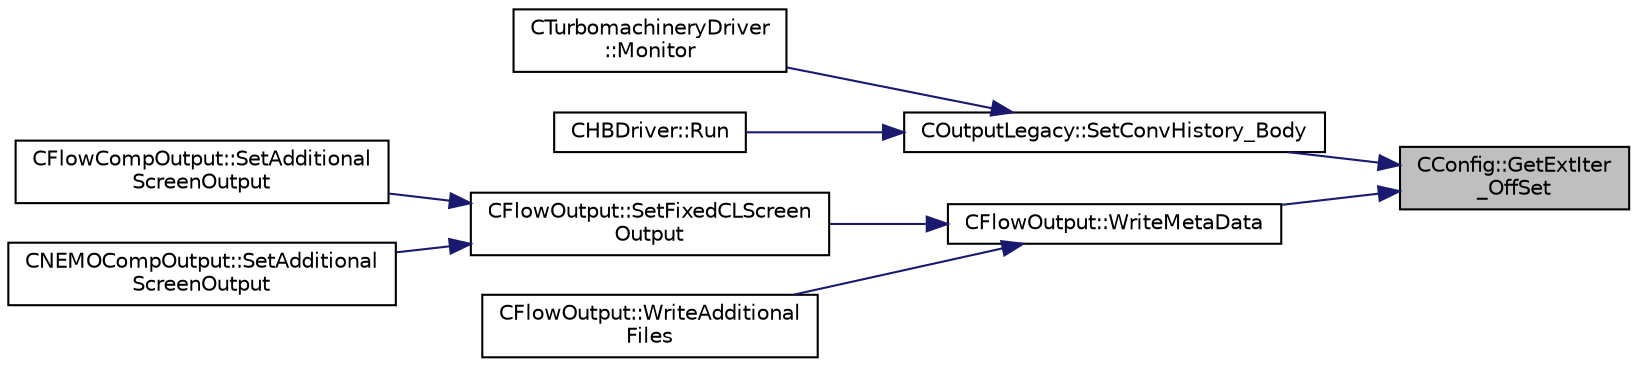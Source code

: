 digraph "CConfig::GetExtIter_OffSet"
{
 // LATEX_PDF_SIZE
  edge [fontname="Helvetica",fontsize="10",labelfontname="Helvetica",labelfontsize="10"];
  node [fontname="Helvetica",fontsize="10",shape=record];
  rankdir="RL";
  Node1 [label="CConfig::GetExtIter\l_OffSet",height=0.2,width=0.4,color="black", fillcolor="grey75", style="filled", fontcolor="black",tooltip="Get the current internal iteration number."];
  Node1 -> Node2 [dir="back",color="midnightblue",fontsize="10",style="solid",fontname="Helvetica"];
  Node2 [label="COutputLegacy::SetConvHistory_Body",height=0.2,width=0.4,color="black", fillcolor="white", style="filled",URL="$classCOutputLegacy.html#a217cc0d778a3828499189a9debee47c6",tooltip="Write the history file and the convergence on the screen for serial computations."];
  Node2 -> Node3 [dir="back",color="midnightblue",fontsize="10",style="solid",fontname="Helvetica"];
  Node3 [label="CTurbomachineryDriver\l::Monitor",height=0.2,width=0.4,color="black", fillcolor="white", style="filled",URL="$classCTurbomachineryDriver.html#a46d71c90157f3116888e41d0789be956",tooltip="Monitor the computation."];
  Node2 -> Node4 [dir="back",color="midnightblue",fontsize="10",style="solid",fontname="Helvetica"];
  Node4 [label="CHBDriver::Run",height=0.2,width=0.4,color="black", fillcolor="white", style="filled",URL="$classCHBDriver.html#a741b28f789c77858055bdea1d5716f21",tooltip="Run a single iteration of a Harmonic Balance problem."];
  Node1 -> Node5 [dir="back",color="midnightblue",fontsize="10",style="solid",fontname="Helvetica"];
  Node5 [label="CFlowOutput::WriteMetaData",height=0.2,width=0.4,color="black", fillcolor="white", style="filled",URL="$classCFlowOutput.html#a24f4c787a51ac3ed909d70bb9a782ba1",tooltip="Write information to meta data file."];
  Node5 -> Node6 [dir="back",color="midnightblue",fontsize="10",style="solid",fontname="Helvetica"];
  Node6 [label="CFlowOutput::SetFixedCLScreen\lOutput",height=0.2,width=0.4,color="black", fillcolor="white", style="filled",URL="$classCFlowOutput.html#a6202e5ad2932ba40ff66d2b51e669e49",tooltip="Write additional output for fixed CL mode."];
  Node6 -> Node7 [dir="back",color="midnightblue",fontsize="10",style="solid",fontname="Helvetica"];
  Node7 [label="CFlowCompOutput::SetAdditional\lScreenOutput",height=0.2,width=0.4,color="black", fillcolor="white", style="filled",URL="$classCFlowCompOutput.html#ae4e6bec297f0eea058ffcd089bed713c",tooltip="Write any additional output defined for the current solver."];
  Node6 -> Node8 [dir="back",color="midnightblue",fontsize="10",style="solid",fontname="Helvetica"];
  Node8 [label="CNEMOCompOutput::SetAdditional\lScreenOutput",height=0.2,width=0.4,color="black", fillcolor="white", style="filled",URL="$classCNEMOCompOutput.html#aea0e7a8444fa082f20ab61d3ed418972",tooltip="Write any additional output defined for the current solver."];
  Node5 -> Node9 [dir="back",color="midnightblue",fontsize="10",style="solid",fontname="Helvetica"];
  Node9 [label="CFlowOutput::WriteAdditional\lFiles",height=0.2,width=0.4,color="black", fillcolor="white", style="filled",URL="$classCFlowOutput.html#aaac3fb7b2575967b157c306065ab1ea8",tooltip="Write any additional files defined for the current solver."];
}
